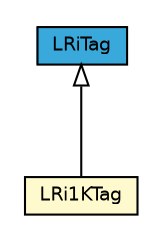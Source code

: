 #!/usr/local/bin/dot
#
# Class diagram 
# Generated by UMLGraph version R5_7_2-3-gee82a7 (http://www.umlgraph.org/)
#

digraph G {
	edge [fontname="Helvetica",fontsize=10,labelfontname="Helvetica",labelfontsize=10];
	node [fontname="Helvetica",fontsize=10,shape=plaintext];
	nodesep=0.25;
	ranksep=0.5;
	// com.st.st25sdk.type5.LRi1KTag
	c7819 [label=<<table title="com.st.st25sdk.type5.LRi1KTag" border="0" cellborder="1" cellspacing="0" cellpadding="2" port="p" bgcolor="lemonChiffon" href="./LRi1KTag.html">
		<tr><td><table border="0" cellspacing="0" cellpadding="1">
<tr><td align="center" balign="center"> LRi1KTag </td></tr>
		</table></td></tr>
		</table>>, URL="./LRi1KTag.html", fontname="Helvetica", fontcolor="black", fontsize=9.0];
	// com.st.st25sdk.type5.LRiTag
	c7832 [label=<<table title="com.st.st25sdk.type5.LRiTag" border="0" cellborder="1" cellspacing="0" cellpadding="2" port="p" bgcolor="#39a9dc" href="./LRiTag.html">
		<tr><td><table border="0" cellspacing="0" cellpadding="1">
<tr><td align="center" balign="center"> LRiTag </td></tr>
		</table></td></tr>
		</table>>, URL="./LRiTag.html", fontname="Helvetica", fontcolor="black", fontsize=9.0];
	//com.st.st25sdk.type5.LRi1KTag extends com.st.st25sdk.type5.LRiTag
	c7832:p -> c7819:p [dir=back,arrowtail=empty];
}

